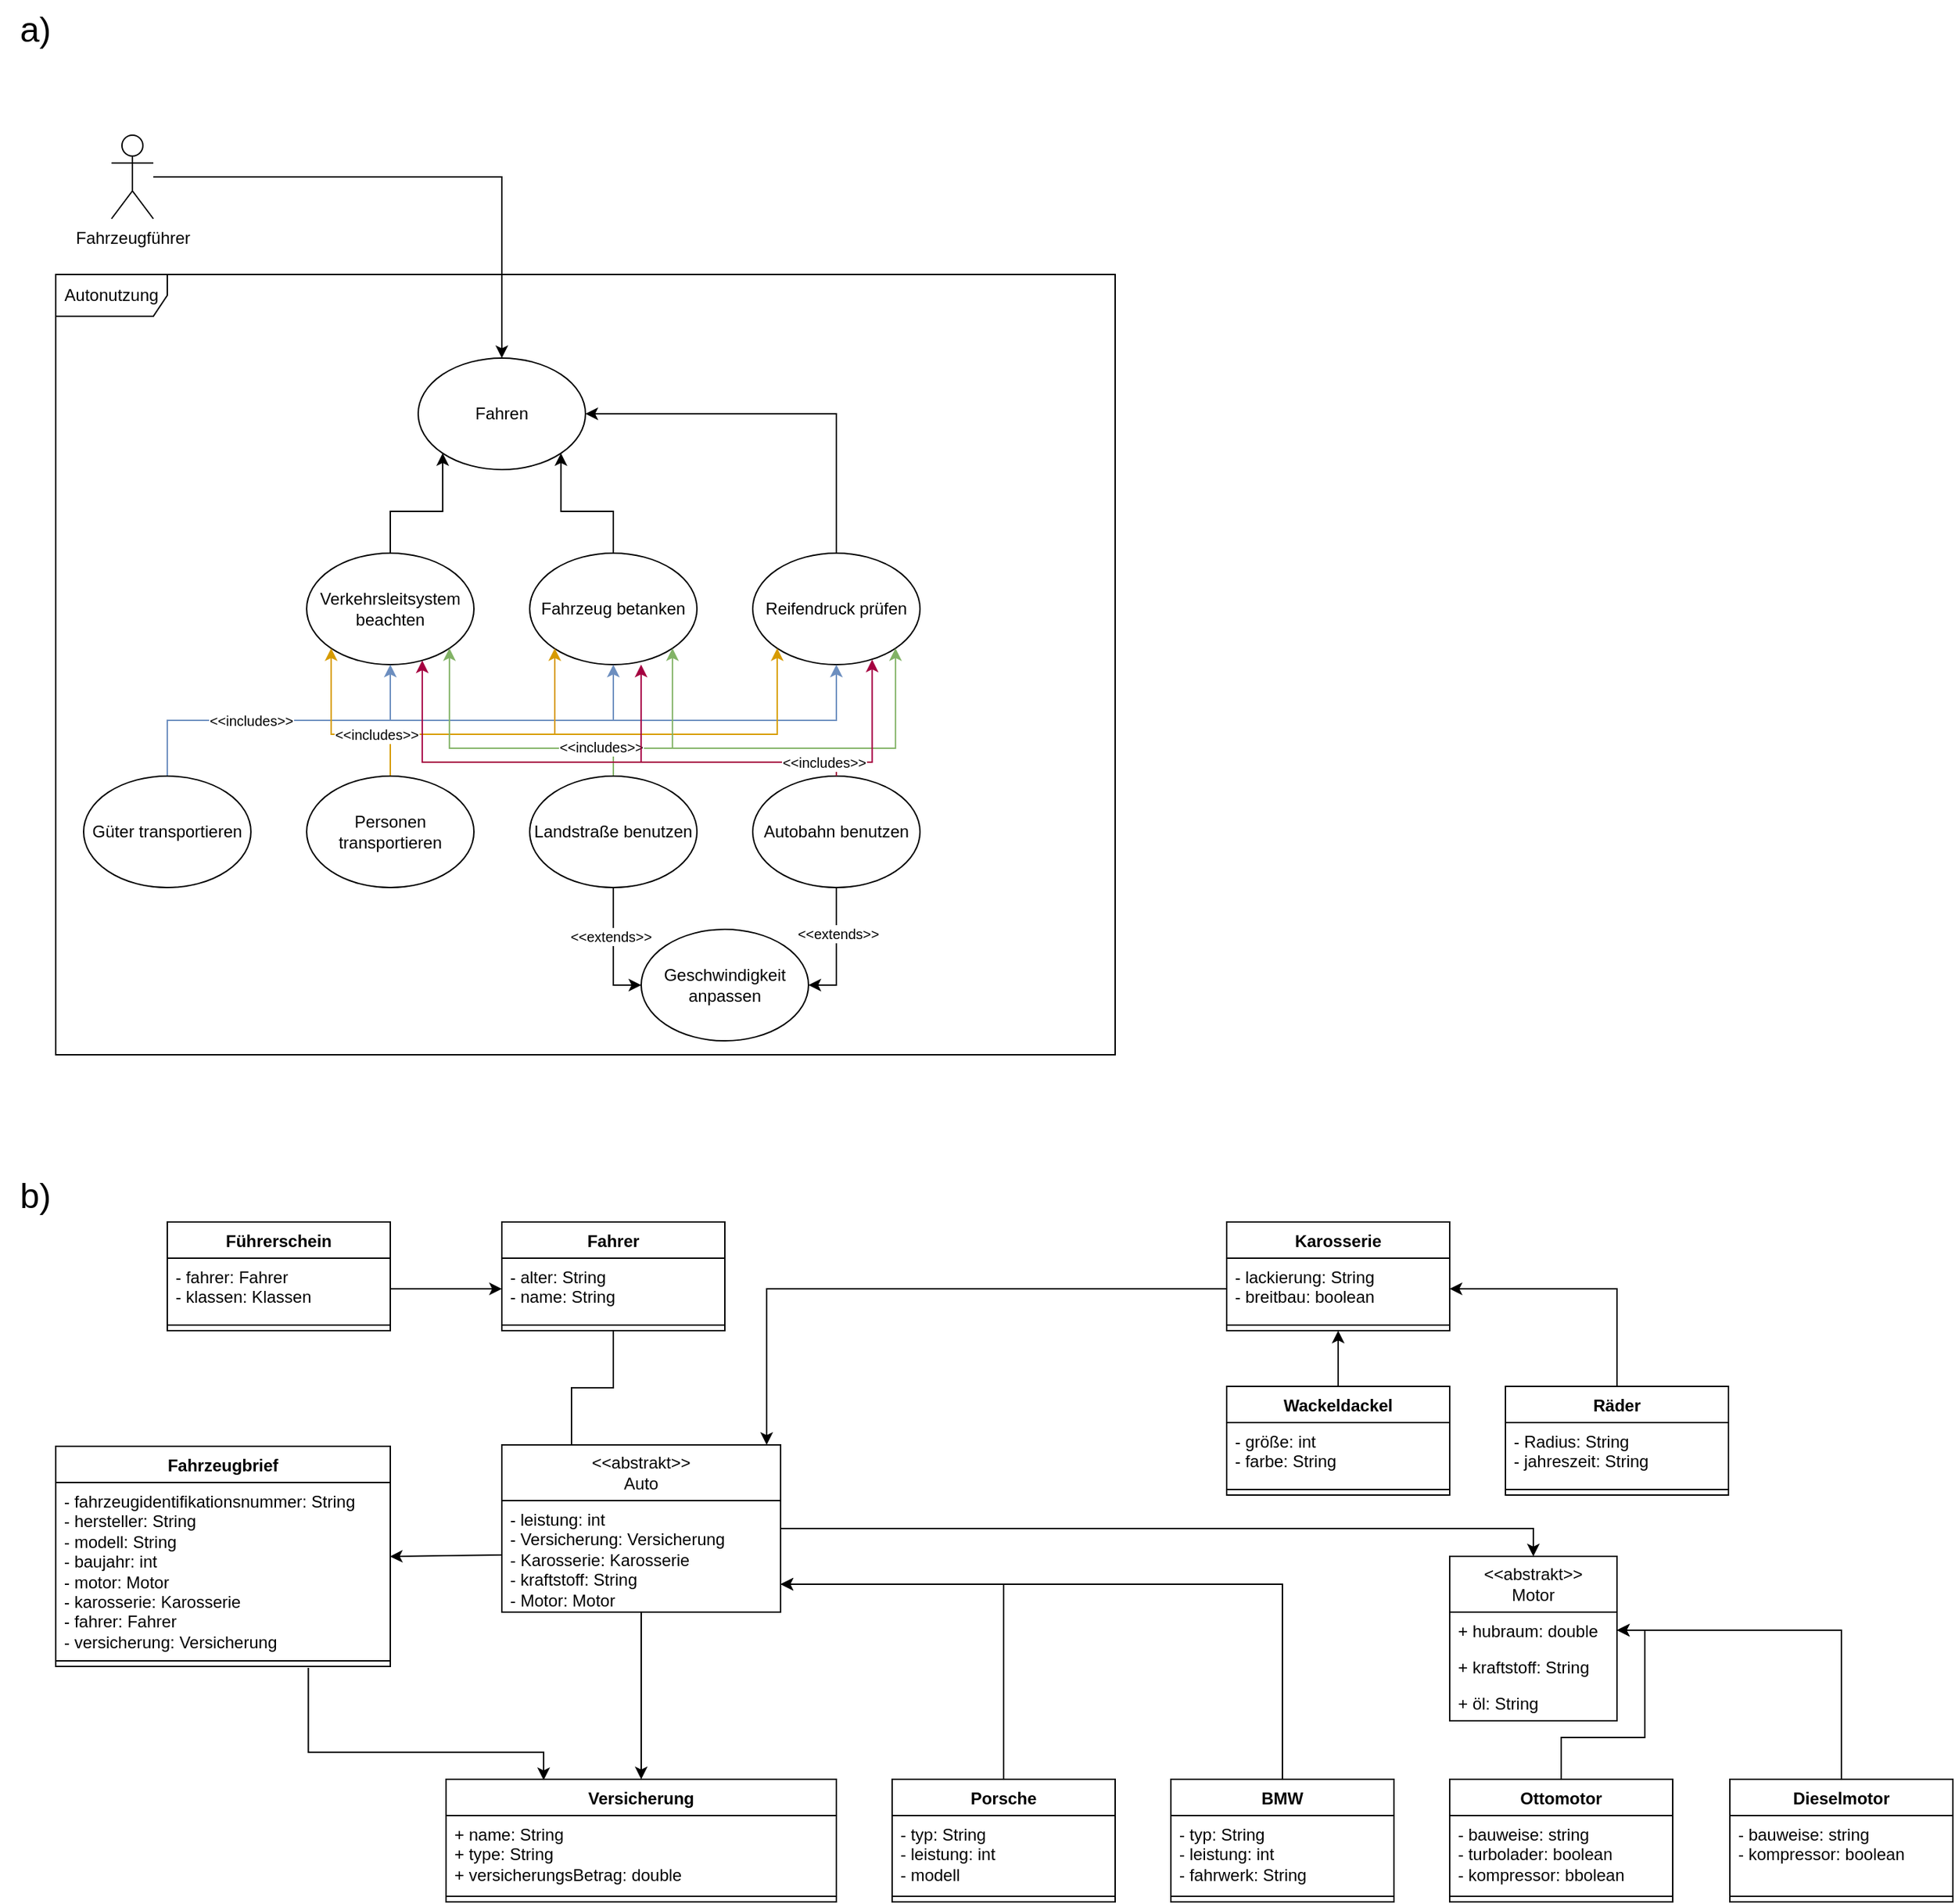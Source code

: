 <mxfile version="23.1.5" type="github">
  <diagram name="Seite-1" id="Nl9usoqz95ofldMCD9oy">
    <mxGraphModel dx="3347" dy="1813" grid="1" gridSize="10" guides="1" tooltips="1" connect="1" arrows="1" fold="1" page="1" pageScale="1" pageWidth="827" pageHeight="1169" math="0" shadow="0">
      <root>
        <mxCell id="0" />
        <mxCell id="1" parent="0" />
        <mxCell id="C-fvTD6KyylK5w_YxrY3-1" value="Autonutzung" style="shape=umlFrame;whiteSpace=wrap;html=1;pointerEvents=0;width=80;height=30;" vertex="1" parent="1">
          <mxGeometry x="40" y="240" width="760" height="560" as="geometry" />
        </mxCell>
        <mxCell id="C-fvTD6KyylK5w_YxrY3-14" style="edgeStyle=orthogonalEdgeStyle;rounded=0;orthogonalLoop=1;jettySize=auto;html=1;entryX=0.5;entryY=0;entryDx=0;entryDy=0;" edge="1" parent="1" source="C-fvTD6KyylK5w_YxrY3-2" target="C-fvTD6KyylK5w_YxrY3-6">
          <mxGeometry relative="1" as="geometry" />
        </mxCell>
        <mxCell id="C-fvTD6KyylK5w_YxrY3-2" value="Fahrzeugführer" style="shape=umlActor;verticalLabelPosition=bottom;verticalAlign=top;html=1;outlineConnect=0;" vertex="1" parent="1">
          <mxGeometry x="80" y="140" width="30" height="60" as="geometry" />
        </mxCell>
        <mxCell id="C-fvTD6KyylK5w_YxrY3-18" style="edgeStyle=orthogonalEdgeStyle;rounded=0;orthogonalLoop=1;jettySize=auto;html=1;entryX=1;entryY=1;entryDx=0;entryDy=0;" edge="1" parent="1" source="C-fvTD6KyylK5w_YxrY3-5" target="C-fvTD6KyylK5w_YxrY3-6">
          <mxGeometry relative="1" as="geometry" />
        </mxCell>
        <mxCell id="C-fvTD6KyylK5w_YxrY3-5" value="Fahrzeug betanken" style="ellipse;whiteSpace=wrap;html=1;" vertex="1" parent="1">
          <mxGeometry x="380" y="440" width="120" height="80" as="geometry" />
        </mxCell>
        <mxCell id="C-fvTD6KyylK5w_YxrY3-6" value="Fahren" style="ellipse;whiteSpace=wrap;html=1;" vertex="1" parent="1">
          <mxGeometry x="300" y="300" width="120" height="80" as="geometry" />
        </mxCell>
        <mxCell id="C-fvTD6KyylK5w_YxrY3-17" style="edgeStyle=orthogonalEdgeStyle;rounded=0;orthogonalLoop=1;jettySize=auto;html=1;entryX=0;entryY=1;entryDx=0;entryDy=0;" edge="1" parent="1" source="C-fvTD6KyylK5w_YxrY3-7" target="C-fvTD6KyylK5w_YxrY3-6">
          <mxGeometry relative="1" as="geometry" />
        </mxCell>
        <mxCell id="C-fvTD6KyylK5w_YxrY3-7" value="Verkehrsleitsystem beachten" style="ellipse;whiteSpace=wrap;html=1;" vertex="1" parent="1">
          <mxGeometry x="220" y="440" width="120" height="80" as="geometry" />
        </mxCell>
        <mxCell id="C-fvTD6KyylK5w_YxrY3-19" style="edgeStyle=orthogonalEdgeStyle;rounded=0;orthogonalLoop=1;jettySize=auto;html=1;entryX=1;entryY=0.5;entryDx=0;entryDy=0;exitX=0.5;exitY=0;exitDx=0;exitDy=0;" edge="1" parent="1" source="C-fvTD6KyylK5w_YxrY3-8" target="C-fvTD6KyylK5w_YxrY3-6">
          <mxGeometry relative="1" as="geometry" />
        </mxCell>
        <mxCell id="C-fvTD6KyylK5w_YxrY3-8" value="Reifendruck prüfen" style="ellipse;whiteSpace=wrap;html=1;" vertex="1" parent="1">
          <mxGeometry x="540" y="440" width="120" height="80" as="geometry" />
        </mxCell>
        <mxCell id="C-fvTD6KyylK5w_YxrY3-21" style="edgeStyle=orthogonalEdgeStyle;rounded=0;orthogonalLoop=1;jettySize=auto;html=1;entryX=0.5;entryY=1;entryDx=0;entryDy=0;exitX=0.5;exitY=0;exitDx=0;exitDy=0;fillColor=#dae8fc;strokeColor=#6c8ebf;" edge="1" parent="1" source="C-fvTD6KyylK5w_YxrY3-9" target="C-fvTD6KyylK5w_YxrY3-7">
          <mxGeometry relative="1" as="geometry" />
        </mxCell>
        <mxCell id="C-fvTD6KyylK5w_YxrY3-22" style="edgeStyle=orthogonalEdgeStyle;rounded=0;orthogonalLoop=1;jettySize=auto;html=1;entryX=0.5;entryY=1;entryDx=0;entryDy=0;exitX=0.5;exitY=0;exitDx=0;exitDy=0;fillColor=#dae8fc;strokeColor=#6c8ebf;" edge="1" parent="1" source="C-fvTD6KyylK5w_YxrY3-9" target="C-fvTD6KyylK5w_YxrY3-5">
          <mxGeometry relative="1" as="geometry" />
        </mxCell>
        <mxCell id="C-fvTD6KyylK5w_YxrY3-23" style="edgeStyle=orthogonalEdgeStyle;rounded=0;orthogonalLoop=1;jettySize=auto;html=1;entryX=0.5;entryY=1;entryDx=0;entryDy=0;exitX=0.5;exitY=0;exitDx=0;exitDy=0;fillColor=#dae8fc;strokeColor=#6c8ebf;" edge="1" parent="1" source="C-fvTD6KyylK5w_YxrY3-9" target="C-fvTD6KyylK5w_YxrY3-8">
          <mxGeometry relative="1" as="geometry" />
        </mxCell>
        <mxCell id="C-fvTD6KyylK5w_YxrY3-24" value="&lt;font style=&quot;font-size: 10px;&quot;&gt;&amp;lt;&amp;lt;includes&amp;gt;&amp;gt;&lt;/font&gt;" style="edgeLabel;html=1;align=center;verticalAlign=middle;resizable=0;points=[];" vertex="1" connectable="0" parent="C-fvTD6KyylK5w_YxrY3-23">
          <mxGeometry x="-0.857" y="1" relative="1" as="geometry">
            <mxPoint x="60" y="1" as="offset" />
          </mxGeometry>
        </mxCell>
        <mxCell id="C-fvTD6KyylK5w_YxrY3-9" value="Güter transportieren" style="ellipse;whiteSpace=wrap;html=1;" vertex="1" parent="1">
          <mxGeometry x="60" y="600" width="120" height="80" as="geometry" />
        </mxCell>
        <mxCell id="C-fvTD6KyylK5w_YxrY3-26" style="edgeStyle=orthogonalEdgeStyle;rounded=0;orthogonalLoop=1;jettySize=auto;html=1;entryX=0;entryY=1;entryDx=0;entryDy=0;fillColor=#ffe6cc;strokeColor=#d79b00;" edge="1" parent="1" source="C-fvTD6KyylK5w_YxrY3-10" target="C-fvTD6KyylK5w_YxrY3-7">
          <mxGeometry relative="1" as="geometry">
            <Array as="points">
              <mxPoint x="280" y="570" />
              <mxPoint x="238" y="570" />
            </Array>
          </mxGeometry>
        </mxCell>
        <mxCell id="C-fvTD6KyylK5w_YxrY3-28" style="edgeStyle=orthogonalEdgeStyle;rounded=0;orthogonalLoop=1;jettySize=auto;html=1;entryX=0;entryY=1;entryDx=0;entryDy=0;exitX=0.5;exitY=0;exitDx=0;exitDy=0;fillColor=#ffe6cc;strokeColor=#d79b00;" edge="1" parent="1" source="C-fvTD6KyylK5w_YxrY3-10" target="C-fvTD6KyylK5w_YxrY3-5">
          <mxGeometry relative="1" as="geometry">
            <Array as="points">
              <mxPoint x="280" y="570" />
              <mxPoint x="398" y="570" />
              <mxPoint x="398" y="508" />
            </Array>
          </mxGeometry>
        </mxCell>
        <mxCell id="C-fvTD6KyylK5w_YxrY3-29" style="edgeStyle=orthogonalEdgeStyle;rounded=0;orthogonalLoop=1;jettySize=auto;html=1;entryX=0;entryY=1;entryDx=0;entryDy=0;exitX=0.5;exitY=0;exitDx=0;exitDy=0;fillColor=#ffe6cc;strokeColor=#d79b00;" edge="1" parent="1" source="C-fvTD6KyylK5w_YxrY3-10" target="C-fvTD6KyylK5w_YxrY3-8">
          <mxGeometry relative="1" as="geometry">
            <Array as="points">
              <mxPoint x="280" y="570" />
              <mxPoint x="558" y="570" />
            </Array>
          </mxGeometry>
        </mxCell>
        <mxCell id="C-fvTD6KyylK5w_YxrY3-36" value="&lt;font style=&quot;font-size: 10px;&quot;&gt;&amp;lt;&amp;lt;includes&amp;gt;&amp;gt;&lt;/font&gt;" style="edgeLabel;html=1;align=center;verticalAlign=middle;resizable=0;points=[];" vertex="1" connectable="0" parent="C-fvTD6KyylK5w_YxrY3-29">
          <mxGeometry x="-0.917" relative="1" as="geometry">
            <mxPoint x="-10" y="-15" as="offset" />
          </mxGeometry>
        </mxCell>
        <mxCell id="C-fvTD6KyylK5w_YxrY3-10" value="Personen transportieren" style="ellipse;whiteSpace=wrap;html=1;" vertex="1" parent="1">
          <mxGeometry x="220" y="600" width="120" height="80" as="geometry" />
        </mxCell>
        <mxCell id="C-fvTD6KyylK5w_YxrY3-30" style="edgeStyle=orthogonalEdgeStyle;rounded=0;orthogonalLoop=1;jettySize=auto;html=1;entryX=1;entryY=1;entryDx=0;entryDy=0;fillColor=#d5e8d4;strokeColor=#82b366;" edge="1" parent="1" source="C-fvTD6KyylK5w_YxrY3-11" target="C-fvTD6KyylK5w_YxrY3-5">
          <mxGeometry relative="1" as="geometry">
            <Array as="points">
              <mxPoint x="440" y="580" />
              <mxPoint x="482" y="580" />
            </Array>
          </mxGeometry>
        </mxCell>
        <mxCell id="C-fvTD6KyylK5w_YxrY3-31" style="edgeStyle=orthogonalEdgeStyle;rounded=0;orthogonalLoop=1;jettySize=auto;html=1;entryX=1;entryY=1;entryDx=0;entryDy=0;exitX=0.5;exitY=0;exitDx=0;exitDy=0;fillColor=#d5e8d4;strokeColor=#82b366;" edge="1" parent="1" source="C-fvTD6KyylK5w_YxrY3-11" target="C-fvTD6KyylK5w_YxrY3-7">
          <mxGeometry relative="1" as="geometry">
            <Array as="points">
              <mxPoint x="440" y="580" />
              <mxPoint x="322" y="580" />
            </Array>
          </mxGeometry>
        </mxCell>
        <mxCell id="C-fvTD6KyylK5w_YxrY3-32" style="edgeStyle=orthogonalEdgeStyle;rounded=0;orthogonalLoop=1;jettySize=auto;html=1;entryX=1;entryY=1;entryDx=0;entryDy=0;exitX=0.5;exitY=0;exitDx=0;exitDy=0;fillColor=#d5e8d4;strokeColor=#82b366;" edge="1" parent="1" source="C-fvTD6KyylK5w_YxrY3-11" target="C-fvTD6KyylK5w_YxrY3-8">
          <mxGeometry relative="1" as="geometry">
            <Array as="points">
              <mxPoint x="440" y="580" />
              <mxPoint x="642" y="580" />
            </Array>
          </mxGeometry>
        </mxCell>
        <mxCell id="C-fvTD6KyylK5w_YxrY3-38" value="&lt;font style=&quot;font-size: 10px;&quot;&gt;&amp;lt;&amp;lt;includes&amp;gt;&amp;gt;&lt;/font&gt;" style="edgeLabel;html=1;align=center;verticalAlign=middle;resizable=0;points=[];" vertex="1" connectable="0" parent="C-fvTD6KyylK5w_YxrY3-32">
          <mxGeometry x="-0.209" y="1" relative="1" as="geometry">
            <mxPoint x="-106" as="offset" />
          </mxGeometry>
        </mxCell>
        <mxCell id="C-fvTD6KyylK5w_YxrY3-41" style="edgeStyle=orthogonalEdgeStyle;rounded=0;orthogonalLoop=1;jettySize=auto;html=1;entryX=0;entryY=0.5;entryDx=0;entryDy=0;" edge="1" parent="1" source="C-fvTD6KyylK5w_YxrY3-11" target="C-fvTD6KyylK5w_YxrY3-13">
          <mxGeometry relative="1" as="geometry" />
        </mxCell>
        <mxCell id="C-fvTD6KyylK5w_YxrY3-43" value="&lt;font style=&quot;font-size: 10px;&quot;&gt;&amp;lt;&amp;lt;extends&amp;gt;&amp;gt;&lt;/font&gt;" style="edgeLabel;html=1;align=center;verticalAlign=middle;resizable=0;points=[];" vertex="1" connectable="0" parent="C-fvTD6KyylK5w_YxrY3-41">
          <mxGeometry x="-0.232" y="-2" relative="1" as="geometry">
            <mxPoint as="offset" />
          </mxGeometry>
        </mxCell>
        <mxCell id="C-fvTD6KyylK5w_YxrY3-11" value="Landstraße benutzen" style="ellipse;whiteSpace=wrap;html=1;" vertex="1" parent="1">
          <mxGeometry x="380" y="600" width="120" height="80" as="geometry" />
        </mxCell>
        <mxCell id="C-fvTD6KyylK5w_YxrY3-42" style="edgeStyle=orthogonalEdgeStyle;rounded=0;orthogonalLoop=1;jettySize=auto;html=1;entryX=1;entryY=0.5;entryDx=0;entryDy=0;" edge="1" parent="1" source="C-fvTD6KyylK5w_YxrY3-12" target="C-fvTD6KyylK5w_YxrY3-13">
          <mxGeometry relative="1" as="geometry" />
        </mxCell>
        <mxCell id="C-fvTD6KyylK5w_YxrY3-44" value="&lt;font style=&quot;font-size: 10px;&quot;&gt;&amp;lt;&amp;lt;extends&amp;gt;&amp;gt;&lt;/font&gt;" style="edgeLabel;html=1;align=center;verticalAlign=middle;resizable=0;points=[];" vertex="1" connectable="0" parent="C-fvTD6KyylK5w_YxrY3-42">
          <mxGeometry x="-0.264" y="1" relative="1" as="geometry">
            <mxPoint as="offset" />
          </mxGeometry>
        </mxCell>
        <mxCell id="C-fvTD6KyylK5w_YxrY3-12" value="Autobahn benutzen" style="ellipse;whiteSpace=wrap;html=1;" vertex="1" parent="1">
          <mxGeometry x="540" y="600" width="120" height="80" as="geometry" />
        </mxCell>
        <mxCell id="C-fvTD6KyylK5w_YxrY3-13" value="Geschwindigkeit anpassen" style="ellipse;whiteSpace=wrap;html=1;" vertex="1" parent="1">
          <mxGeometry x="460" y="710" width="120" height="80" as="geometry" />
        </mxCell>
        <mxCell id="C-fvTD6KyylK5w_YxrY3-33" style="edgeStyle=orthogonalEdgeStyle;rounded=0;orthogonalLoop=1;jettySize=auto;html=1;entryX=0.714;entryY=0.955;entryDx=0;entryDy=0;entryPerimeter=0;fillColor=#d80073;strokeColor=#A50040;" edge="1" parent="1" source="C-fvTD6KyylK5w_YxrY3-12" target="C-fvTD6KyylK5w_YxrY3-8">
          <mxGeometry relative="1" as="geometry">
            <Array as="points">
              <mxPoint x="600" y="590" />
              <mxPoint x="626" y="590" />
            </Array>
          </mxGeometry>
        </mxCell>
        <mxCell id="C-fvTD6KyylK5w_YxrY3-34" style="edgeStyle=orthogonalEdgeStyle;rounded=0;orthogonalLoop=1;jettySize=auto;html=1;entryX=0.666;entryY=1;entryDx=0;entryDy=0;entryPerimeter=0;exitX=0.5;exitY=0;exitDx=0;exitDy=0;fillColor=#d80073;strokeColor=#A50040;" edge="1" parent="1" source="C-fvTD6KyylK5w_YxrY3-12" target="C-fvTD6KyylK5w_YxrY3-5">
          <mxGeometry relative="1" as="geometry">
            <Array as="points">
              <mxPoint x="600" y="590" />
              <mxPoint x="460" y="590" />
            </Array>
          </mxGeometry>
        </mxCell>
        <mxCell id="C-fvTD6KyylK5w_YxrY3-35" style="edgeStyle=orthogonalEdgeStyle;rounded=0;orthogonalLoop=1;jettySize=auto;html=1;entryX=0.691;entryY=0.963;entryDx=0;entryDy=0;entryPerimeter=0;fillColor=#d80073;strokeColor=#A50040;" edge="1" parent="1" target="C-fvTD6KyylK5w_YxrY3-7">
          <mxGeometry relative="1" as="geometry">
            <mxPoint x="600" y="600" as="sourcePoint" />
            <Array as="points">
              <mxPoint x="600" y="590" />
              <mxPoint x="303" y="590" />
            </Array>
          </mxGeometry>
        </mxCell>
        <mxCell id="C-fvTD6KyylK5w_YxrY3-37" value="&lt;font style=&quot;font-size: 10px;&quot;&gt;&amp;lt;&amp;lt;includes&amp;gt;&amp;gt;&lt;/font&gt;" style="edgeLabel;html=1;align=center;verticalAlign=middle;resizable=0;points=[];" vertex="1" connectable="0" parent="C-fvTD6KyylK5w_YxrY3-35">
          <mxGeometry x="0.193" relative="1" as="geometry">
            <mxPoint x="207" as="offset" />
          </mxGeometry>
        </mxCell>
        <mxCell id="C-fvTD6KyylK5w_YxrY3-45" value="&lt;font style=&quot;font-size: 25px;&quot;&gt;a)&lt;/font&gt;" style="text;html=1;align=center;verticalAlign=middle;resizable=0;points=[];autosize=1;strokeColor=none;fillColor=none;" vertex="1" parent="1">
          <mxGeometry y="43" width="50" height="40" as="geometry" />
        </mxCell>
        <mxCell id="C-fvTD6KyylK5w_YxrY3-46" value="&lt;font style=&quot;font-size: 25px;&quot;&gt;b)&lt;/font&gt;" style="text;html=1;align=center;verticalAlign=middle;resizable=0;points=[];autosize=1;strokeColor=none;fillColor=none;" vertex="1" parent="1">
          <mxGeometry y="880" width="50" height="40" as="geometry" />
        </mxCell>
        <mxCell id="C-fvTD6KyylK5w_YxrY3-51" value="Versicherung" style="swimlane;fontStyle=1;align=center;verticalAlign=top;childLayout=stackLayout;horizontal=1;startSize=26;horizontalStack=0;resizeParent=1;resizeParentMax=0;resizeLast=0;collapsible=1;marginBottom=0;whiteSpace=wrap;html=1;" vertex="1" parent="1">
          <mxGeometry x="320" y="1320" width="280" height="88" as="geometry" />
        </mxCell>
        <mxCell id="C-fvTD6KyylK5w_YxrY3-52" value="+ name: String&lt;br&gt;+ type: String&lt;br&gt;+ versicherungsBetrag: double" style="text;strokeColor=none;fillColor=none;align=left;verticalAlign=top;spacingLeft=4;spacingRight=4;overflow=hidden;rotatable=0;points=[[0,0.5],[1,0.5]];portConstraint=eastwest;whiteSpace=wrap;html=1;" vertex="1" parent="C-fvTD6KyylK5w_YxrY3-51">
          <mxGeometry y="26" width="280" height="54" as="geometry" />
        </mxCell>
        <mxCell id="C-fvTD6KyylK5w_YxrY3-53" value="" style="line;strokeWidth=1;fillColor=none;align=left;verticalAlign=middle;spacingTop=-1;spacingLeft=3;spacingRight=3;rotatable=0;labelPosition=right;points=[];portConstraint=eastwest;strokeColor=inherit;" vertex="1" parent="C-fvTD6KyylK5w_YxrY3-51">
          <mxGeometry y="80" width="280" height="8" as="geometry" />
        </mxCell>
        <mxCell id="C-fvTD6KyylK5w_YxrY3-55" value="Fahrzeugbrief" style="swimlane;fontStyle=1;align=center;verticalAlign=top;childLayout=stackLayout;horizontal=1;startSize=26;horizontalStack=0;resizeParent=1;resizeParentMax=0;resizeLast=0;collapsible=1;marginBottom=0;whiteSpace=wrap;html=1;" vertex="1" parent="1">
          <mxGeometry x="40" y="1081" width="240" height="158" as="geometry" />
        </mxCell>
        <mxCell id="C-fvTD6KyylK5w_YxrY3-56" value="- fahrzeugidentifikationsnummer: String&lt;br&gt;- hersteller: String&lt;br&gt;- modell: String&lt;br&gt;- baujahr: int&lt;br&gt;- motor: Motor&lt;br&gt;- karosserie: Karosserie&lt;br&gt;- fahrer: Fahrer&lt;br&gt;- versicherung: Versicherung   " style="text;strokeColor=none;fillColor=none;align=left;verticalAlign=top;spacingLeft=4;spacingRight=4;overflow=hidden;rotatable=0;points=[[0,0.5],[1,0.5]];portConstraint=eastwest;whiteSpace=wrap;html=1;" vertex="1" parent="C-fvTD6KyylK5w_YxrY3-55">
          <mxGeometry y="26" width="240" height="124" as="geometry" />
        </mxCell>
        <mxCell id="C-fvTD6KyylK5w_YxrY3-57" value="" style="line;strokeWidth=1;fillColor=none;align=left;verticalAlign=middle;spacingTop=-1;spacingLeft=3;spacingRight=3;rotatable=0;labelPosition=right;points=[];portConstraint=eastwest;strokeColor=inherit;" vertex="1" parent="C-fvTD6KyylK5w_YxrY3-55">
          <mxGeometry y="150" width="240" height="8" as="geometry" />
        </mxCell>
        <mxCell id="C-fvTD6KyylK5w_YxrY3-59" value="Porsche" style="swimlane;fontStyle=1;align=center;verticalAlign=top;childLayout=stackLayout;horizontal=1;startSize=26;horizontalStack=0;resizeParent=1;resizeParentMax=0;resizeLast=0;collapsible=1;marginBottom=0;whiteSpace=wrap;html=1;" vertex="1" parent="1">
          <mxGeometry x="640" y="1320" width="160" height="88" as="geometry" />
        </mxCell>
        <mxCell id="C-fvTD6KyylK5w_YxrY3-60" value="- typ: String&lt;br&gt;- leistung: int&lt;br&gt;- modell" style="text;strokeColor=none;fillColor=none;align=left;verticalAlign=top;spacingLeft=4;spacingRight=4;overflow=hidden;rotatable=0;points=[[0,0.5],[1,0.5]];portConstraint=eastwest;whiteSpace=wrap;html=1;" vertex="1" parent="C-fvTD6KyylK5w_YxrY3-59">
          <mxGeometry y="26" width="160" height="54" as="geometry" />
        </mxCell>
        <mxCell id="C-fvTD6KyylK5w_YxrY3-61" value="" style="line;strokeWidth=1;fillColor=none;align=left;verticalAlign=middle;spacingTop=-1;spacingLeft=3;spacingRight=3;rotatable=0;labelPosition=right;points=[];portConstraint=eastwest;strokeColor=inherit;" vertex="1" parent="C-fvTD6KyylK5w_YxrY3-59">
          <mxGeometry y="80" width="160" height="8" as="geometry" />
        </mxCell>
        <mxCell id="C-fvTD6KyylK5w_YxrY3-63" value="Führerschein" style="swimlane;fontStyle=1;align=center;verticalAlign=top;childLayout=stackLayout;horizontal=1;startSize=26;horizontalStack=0;resizeParent=1;resizeParentMax=0;resizeLast=0;collapsible=1;marginBottom=0;whiteSpace=wrap;html=1;" vertex="1" parent="1">
          <mxGeometry x="120" y="920" width="160" height="78" as="geometry" />
        </mxCell>
        <mxCell id="C-fvTD6KyylK5w_YxrY3-64" value="- fahrer: Fahrer&lt;br&gt;- klassen: Klassen" style="text;strokeColor=none;fillColor=none;align=left;verticalAlign=top;spacingLeft=4;spacingRight=4;overflow=hidden;rotatable=0;points=[[0,0.5],[1,0.5]];portConstraint=eastwest;whiteSpace=wrap;html=1;" vertex="1" parent="C-fvTD6KyylK5w_YxrY3-63">
          <mxGeometry y="26" width="160" height="44" as="geometry" />
        </mxCell>
        <mxCell id="C-fvTD6KyylK5w_YxrY3-65" value="" style="line;strokeWidth=1;fillColor=none;align=left;verticalAlign=middle;spacingTop=-1;spacingLeft=3;spacingRight=3;rotatable=0;labelPosition=right;points=[];portConstraint=eastwest;strokeColor=inherit;" vertex="1" parent="C-fvTD6KyylK5w_YxrY3-63">
          <mxGeometry y="70" width="160" height="8" as="geometry" />
        </mxCell>
        <mxCell id="C-fvTD6KyylK5w_YxrY3-67" value="BMW" style="swimlane;fontStyle=1;align=center;verticalAlign=top;childLayout=stackLayout;horizontal=1;startSize=26;horizontalStack=0;resizeParent=1;resizeParentMax=0;resizeLast=0;collapsible=1;marginBottom=0;whiteSpace=wrap;html=1;" vertex="1" parent="1">
          <mxGeometry x="840" y="1320" width="160" height="88" as="geometry" />
        </mxCell>
        <mxCell id="C-fvTD6KyylK5w_YxrY3-68" value="- typ: String&lt;br&gt;- leistung: int&lt;br&gt;- fahrwerk: String" style="text;strokeColor=none;fillColor=none;align=left;verticalAlign=top;spacingLeft=4;spacingRight=4;overflow=hidden;rotatable=0;points=[[0,0.5],[1,0.5]];portConstraint=eastwest;whiteSpace=wrap;html=1;" vertex="1" parent="C-fvTD6KyylK5w_YxrY3-67">
          <mxGeometry y="26" width="160" height="54" as="geometry" />
        </mxCell>
        <mxCell id="C-fvTD6KyylK5w_YxrY3-69" value="" style="line;strokeWidth=1;fillColor=none;align=left;verticalAlign=middle;spacingTop=-1;spacingLeft=3;spacingRight=3;rotatable=0;labelPosition=right;points=[];portConstraint=eastwest;strokeColor=inherit;" vertex="1" parent="C-fvTD6KyylK5w_YxrY3-67">
          <mxGeometry y="80" width="160" height="8" as="geometry" />
        </mxCell>
        <mxCell id="C-fvTD6KyylK5w_YxrY3-103" style="edgeStyle=orthogonalEdgeStyle;rounded=0;orthogonalLoop=1;jettySize=auto;html=1;entryX=0.5;entryY=0;entryDx=0;entryDy=0;" edge="1" parent="1" source="C-fvTD6KyylK5w_YxrY3-71" target="C-fvTD6KyylK5w_YxrY3-51">
          <mxGeometry relative="1" as="geometry" />
        </mxCell>
        <mxCell id="C-fvTD6KyylK5w_YxrY3-109" style="edgeStyle=orthogonalEdgeStyle;rounded=0;orthogonalLoop=1;jettySize=auto;html=1;entryX=0;entryY=0.5;entryDx=0;entryDy=0;startArrow=classic;startFill=1;endArrow=none;endFill=0;" edge="1" parent="1" source="C-fvTD6KyylK5w_YxrY3-71" target="C-fvTD6KyylK5w_YxrY3-86">
          <mxGeometry relative="1" as="geometry">
            <Array as="points">
              <mxPoint x="550" y="968" />
            </Array>
          </mxGeometry>
        </mxCell>
        <mxCell id="C-fvTD6KyylK5w_YxrY3-112" style="edgeStyle=orthogonalEdgeStyle;rounded=0;orthogonalLoop=1;jettySize=auto;html=1;entryX=0.5;entryY=0;entryDx=0;entryDy=0;startArrow=classic;startFill=1;endArrow=none;endFill=0;" edge="1" parent="1" source="C-fvTD6KyylK5w_YxrY3-71" target="C-fvTD6KyylK5w_YxrY3-59">
          <mxGeometry relative="1" as="geometry">
            <Array as="points">
              <mxPoint x="720" y="1180" />
            </Array>
          </mxGeometry>
        </mxCell>
        <mxCell id="C-fvTD6KyylK5w_YxrY3-113" style="edgeStyle=orthogonalEdgeStyle;rounded=0;orthogonalLoop=1;jettySize=auto;html=1;entryX=0.5;entryY=0;entryDx=0;entryDy=0;endArrow=none;endFill=0;startArrow=classic;startFill=1;" edge="1" parent="1" source="C-fvTD6KyylK5w_YxrY3-71" target="C-fvTD6KyylK5w_YxrY3-67">
          <mxGeometry relative="1" as="geometry">
            <Array as="points">
              <mxPoint x="920" y="1180" />
            </Array>
          </mxGeometry>
        </mxCell>
        <mxCell id="C-fvTD6KyylK5w_YxrY3-114" style="edgeStyle=orthogonalEdgeStyle;rounded=0;orthogonalLoop=1;jettySize=auto;html=1;entryX=0.5;entryY=0;entryDx=0;entryDy=0;" edge="1" parent="1" source="C-fvTD6KyylK5w_YxrY3-71" target="C-fvTD6KyylK5w_YxrY3-75">
          <mxGeometry relative="1" as="geometry" />
        </mxCell>
        <mxCell id="C-fvTD6KyylK5w_YxrY3-71" value="&amp;lt;&amp;lt;abstrakt&amp;gt;&amp;gt;&lt;br&gt;Auto" style="swimlane;fontStyle=0;childLayout=stackLayout;horizontal=1;startSize=40;fillColor=none;horizontalStack=0;resizeParent=1;resizeParentMax=0;resizeLast=0;collapsible=1;marginBottom=0;whiteSpace=wrap;html=1;" vertex="1" parent="1">
          <mxGeometry x="360" y="1080" width="200" height="120" as="geometry" />
        </mxCell>
        <mxCell id="C-fvTD6KyylK5w_YxrY3-72" value="- leistung: int&lt;br&gt;- Versicherung: Versicherung&lt;br&gt;- Karosserie: Karosserie&lt;br&gt;- kraftstoff: String&lt;br&gt;- Motor: Motor" style="text;strokeColor=none;fillColor=none;align=left;verticalAlign=top;spacingLeft=4;spacingRight=4;overflow=hidden;rotatable=0;points=[[0,0.5],[1,0.5]];portConstraint=eastwest;whiteSpace=wrap;html=1;" vertex="1" parent="C-fvTD6KyylK5w_YxrY3-71">
          <mxGeometry y="40" width="200" height="80" as="geometry" />
        </mxCell>
        <mxCell id="C-fvTD6KyylK5w_YxrY3-75" value="&amp;lt;&amp;lt;abstrakt&amp;gt;&amp;gt;&lt;br&gt;Motor" style="swimlane;fontStyle=0;childLayout=stackLayout;horizontal=1;startSize=40;fillColor=none;horizontalStack=0;resizeParent=1;resizeParentMax=0;resizeLast=0;collapsible=1;marginBottom=0;whiteSpace=wrap;html=1;" vertex="1" parent="1">
          <mxGeometry x="1040" y="1160" width="120" height="118" as="geometry" />
        </mxCell>
        <mxCell id="C-fvTD6KyylK5w_YxrY3-76" value="+ hubraum: double" style="text;strokeColor=none;fillColor=none;align=left;verticalAlign=top;spacingLeft=4;spacingRight=4;overflow=hidden;rotatable=0;points=[[0,0.5],[1,0.5]];portConstraint=eastwest;whiteSpace=wrap;html=1;" vertex="1" parent="C-fvTD6KyylK5w_YxrY3-75">
          <mxGeometry y="40" width="120" height="26" as="geometry" />
        </mxCell>
        <mxCell id="C-fvTD6KyylK5w_YxrY3-77" value="+ kraftstoff: String" style="text;strokeColor=none;fillColor=none;align=left;verticalAlign=top;spacingLeft=4;spacingRight=4;overflow=hidden;rotatable=0;points=[[0,0.5],[1,0.5]];portConstraint=eastwest;whiteSpace=wrap;html=1;" vertex="1" parent="C-fvTD6KyylK5w_YxrY3-75">
          <mxGeometry y="66" width="120" height="26" as="geometry" />
        </mxCell>
        <mxCell id="C-fvTD6KyylK5w_YxrY3-78" value="+ öl: String" style="text;strokeColor=none;fillColor=none;align=left;verticalAlign=top;spacingLeft=4;spacingRight=4;overflow=hidden;rotatable=0;points=[[0,0.5],[1,0.5]];portConstraint=eastwest;whiteSpace=wrap;html=1;" vertex="1" parent="C-fvTD6KyylK5w_YxrY3-75">
          <mxGeometry y="92" width="120" height="26" as="geometry" />
        </mxCell>
        <mxCell id="C-fvTD6KyylK5w_YxrY3-79" value="Ottomotor" style="swimlane;fontStyle=1;align=center;verticalAlign=top;childLayout=stackLayout;horizontal=1;startSize=26;horizontalStack=0;resizeParent=1;resizeParentMax=0;resizeLast=0;collapsible=1;marginBottom=0;whiteSpace=wrap;html=1;" vertex="1" parent="1">
          <mxGeometry x="1040" y="1320" width="160" height="88" as="geometry" />
        </mxCell>
        <mxCell id="C-fvTD6KyylK5w_YxrY3-80" value="- bauweise: string&lt;br&gt;- turbolader: boolean&lt;br&gt;- kompressor: bbolean" style="text;strokeColor=none;fillColor=none;align=left;verticalAlign=top;spacingLeft=4;spacingRight=4;overflow=hidden;rotatable=0;points=[[0,0.5],[1,0.5]];portConstraint=eastwest;whiteSpace=wrap;html=1;" vertex="1" parent="C-fvTD6KyylK5w_YxrY3-79">
          <mxGeometry y="26" width="160" height="54" as="geometry" />
        </mxCell>
        <mxCell id="C-fvTD6KyylK5w_YxrY3-81" value="" style="line;strokeWidth=1;fillColor=none;align=left;verticalAlign=middle;spacingTop=-1;spacingLeft=3;spacingRight=3;rotatable=0;labelPosition=right;points=[];portConstraint=eastwest;strokeColor=inherit;" vertex="1" parent="C-fvTD6KyylK5w_YxrY3-79">
          <mxGeometry y="80" width="160" height="8" as="geometry" />
        </mxCell>
        <mxCell id="C-fvTD6KyylK5w_YxrY3-82" value="Dieselmotor" style="swimlane;fontStyle=1;align=center;verticalAlign=top;childLayout=stackLayout;horizontal=1;startSize=26;horizontalStack=0;resizeParent=1;resizeParentMax=0;resizeLast=0;collapsible=1;marginBottom=0;whiteSpace=wrap;html=1;" vertex="1" parent="1">
          <mxGeometry x="1241" y="1320" width="160" height="88" as="geometry" />
        </mxCell>
        <mxCell id="C-fvTD6KyylK5w_YxrY3-83" value="- bauweise: string&lt;br&gt;- kompressor: boolean" style="text;strokeColor=none;fillColor=none;align=left;verticalAlign=top;spacingLeft=4;spacingRight=4;overflow=hidden;rotatable=0;points=[[0,0.5],[1,0.5]];portConstraint=eastwest;whiteSpace=wrap;html=1;" vertex="1" parent="C-fvTD6KyylK5w_YxrY3-82">
          <mxGeometry y="26" width="160" height="54" as="geometry" />
        </mxCell>
        <mxCell id="C-fvTD6KyylK5w_YxrY3-84" value="" style="line;strokeWidth=1;fillColor=none;align=left;verticalAlign=middle;spacingTop=-1;spacingLeft=3;spacingRight=3;rotatable=0;labelPosition=right;points=[];portConstraint=eastwest;strokeColor=inherit;" vertex="1" parent="C-fvTD6KyylK5w_YxrY3-82">
          <mxGeometry y="80" width="160" height="8" as="geometry" />
        </mxCell>
        <mxCell id="C-fvTD6KyylK5w_YxrY3-111" style="edgeStyle=orthogonalEdgeStyle;rounded=0;orthogonalLoop=1;jettySize=auto;html=1;entryX=0.5;entryY=0;entryDx=0;entryDy=0;startArrow=classic;startFill=1;endArrow=none;endFill=0;" edge="1" parent="1" source="C-fvTD6KyylK5w_YxrY3-85" target="C-fvTD6KyylK5w_YxrY3-89">
          <mxGeometry relative="1" as="geometry" />
        </mxCell>
        <mxCell id="C-fvTD6KyylK5w_YxrY3-85" value="Karosserie" style="swimlane;fontStyle=1;align=center;verticalAlign=top;childLayout=stackLayout;horizontal=1;startSize=26;horizontalStack=0;resizeParent=1;resizeParentMax=0;resizeLast=0;collapsible=1;marginBottom=0;whiteSpace=wrap;html=1;" vertex="1" parent="1">
          <mxGeometry x="880" y="920" width="160" height="78" as="geometry" />
        </mxCell>
        <mxCell id="C-fvTD6KyylK5w_YxrY3-86" value="- lackierung: String&lt;br&gt;- breitbau: boolean" style="text;strokeColor=none;fillColor=none;align=left;verticalAlign=top;spacingLeft=4;spacingRight=4;overflow=hidden;rotatable=0;points=[[0,0.5],[1,0.5]];portConstraint=eastwest;whiteSpace=wrap;html=1;" vertex="1" parent="C-fvTD6KyylK5w_YxrY3-85">
          <mxGeometry y="26" width="160" height="44" as="geometry" />
        </mxCell>
        <mxCell id="C-fvTD6KyylK5w_YxrY3-87" value="" style="line;strokeWidth=1;fillColor=none;align=left;verticalAlign=middle;spacingTop=-1;spacingLeft=3;spacingRight=3;rotatable=0;labelPosition=right;points=[];portConstraint=eastwest;strokeColor=inherit;" vertex="1" parent="C-fvTD6KyylK5w_YxrY3-85">
          <mxGeometry y="70" width="160" height="8" as="geometry" />
        </mxCell>
        <mxCell id="C-fvTD6KyylK5w_YxrY3-89" value="Wackeldackel" style="swimlane;fontStyle=1;align=center;verticalAlign=top;childLayout=stackLayout;horizontal=1;startSize=26;horizontalStack=0;resizeParent=1;resizeParentMax=0;resizeLast=0;collapsible=1;marginBottom=0;whiteSpace=wrap;html=1;" vertex="1" parent="1">
          <mxGeometry x="880" y="1038" width="160" height="78" as="geometry" />
        </mxCell>
        <mxCell id="C-fvTD6KyylK5w_YxrY3-90" value="- größe: int&lt;br&gt;- farbe: String" style="text;strokeColor=none;fillColor=none;align=left;verticalAlign=top;spacingLeft=4;spacingRight=4;overflow=hidden;rotatable=0;points=[[0,0.5],[1,0.5]];portConstraint=eastwest;whiteSpace=wrap;html=1;" vertex="1" parent="C-fvTD6KyylK5w_YxrY3-89">
          <mxGeometry y="26" width="160" height="44" as="geometry" />
        </mxCell>
        <mxCell id="C-fvTD6KyylK5w_YxrY3-91" value="" style="line;strokeWidth=1;fillColor=none;align=left;verticalAlign=middle;spacingTop=-1;spacingLeft=3;spacingRight=3;rotatable=0;labelPosition=right;points=[];portConstraint=eastwest;strokeColor=inherit;" vertex="1" parent="C-fvTD6KyylK5w_YxrY3-89">
          <mxGeometry y="70" width="160" height="8" as="geometry" />
        </mxCell>
        <mxCell id="C-fvTD6KyylK5w_YxrY3-92" value="Räder" style="swimlane;fontStyle=1;align=center;verticalAlign=top;childLayout=stackLayout;horizontal=1;startSize=26;horizontalStack=0;resizeParent=1;resizeParentMax=0;resizeLast=0;collapsible=1;marginBottom=0;whiteSpace=wrap;html=1;" vertex="1" parent="1">
          <mxGeometry x="1080" y="1038" width="160" height="78" as="geometry" />
        </mxCell>
        <mxCell id="C-fvTD6KyylK5w_YxrY3-93" value="- Radius: String&lt;br&gt;- jahreszeit: String" style="text;strokeColor=none;fillColor=none;align=left;verticalAlign=top;spacingLeft=4;spacingRight=4;overflow=hidden;rotatable=0;points=[[0,0.5],[1,0.5]];portConstraint=eastwest;whiteSpace=wrap;html=1;" vertex="1" parent="C-fvTD6KyylK5w_YxrY3-92">
          <mxGeometry y="26" width="160" height="44" as="geometry" />
        </mxCell>
        <mxCell id="C-fvTD6KyylK5w_YxrY3-94" value="" style="line;strokeWidth=1;fillColor=none;align=left;verticalAlign=middle;spacingTop=-1;spacingLeft=3;spacingRight=3;rotatable=0;labelPosition=right;points=[];portConstraint=eastwest;strokeColor=inherit;" vertex="1" parent="C-fvTD6KyylK5w_YxrY3-92">
          <mxGeometry y="70" width="160" height="8" as="geometry" />
        </mxCell>
        <mxCell id="C-fvTD6KyylK5w_YxrY3-101" style="edgeStyle=orthogonalEdgeStyle;rounded=0;orthogonalLoop=1;jettySize=auto;html=1;entryX=0.25;entryY=0;entryDx=0;entryDy=0;endArrow=none;endFill=0;" edge="1" parent="1" source="C-fvTD6KyylK5w_YxrY3-96" target="C-fvTD6KyylK5w_YxrY3-71">
          <mxGeometry relative="1" as="geometry" />
        </mxCell>
        <mxCell id="C-fvTD6KyylK5w_YxrY3-96" value="Fahrer" style="swimlane;fontStyle=1;align=center;verticalAlign=top;childLayout=stackLayout;horizontal=1;startSize=26;horizontalStack=0;resizeParent=1;resizeParentMax=0;resizeLast=0;collapsible=1;marginBottom=0;whiteSpace=wrap;html=1;" vertex="1" parent="1">
          <mxGeometry x="360" y="920" width="160" height="78" as="geometry" />
        </mxCell>
        <mxCell id="C-fvTD6KyylK5w_YxrY3-97" value="- alter: String&lt;br&gt;- name: String" style="text;strokeColor=none;fillColor=none;align=left;verticalAlign=top;spacingLeft=4;spacingRight=4;overflow=hidden;rotatable=0;points=[[0,0.5],[1,0.5]];portConstraint=eastwest;whiteSpace=wrap;html=1;" vertex="1" parent="C-fvTD6KyylK5w_YxrY3-96">
          <mxGeometry y="26" width="160" height="44" as="geometry" />
        </mxCell>
        <mxCell id="C-fvTD6KyylK5w_YxrY3-98" value="" style="line;strokeWidth=1;fillColor=none;align=left;verticalAlign=middle;spacingTop=-1;spacingLeft=3;spacingRight=3;rotatable=0;labelPosition=right;points=[];portConstraint=eastwest;strokeColor=inherit;" vertex="1" parent="C-fvTD6KyylK5w_YxrY3-96">
          <mxGeometry y="70" width="160" height="8" as="geometry" />
        </mxCell>
        <mxCell id="C-fvTD6KyylK5w_YxrY3-100" value="" style="edgeStyle=orthogonalEdgeStyle;rounded=0;orthogonalLoop=1;jettySize=auto;html=1;entryX=1;entryY=0.5;entryDx=0;entryDy=0;startArrow=classic;startFill=1;endArrow=none;endFill=0;" edge="1" parent="1" source="C-fvTD6KyylK5w_YxrY3-97" target="C-fvTD6KyylK5w_YxrY3-64">
          <mxGeometry relative="1" as="geometry" />
        </mxCell>
        <mxCell id="C-fvTD6KyylK5w_YxrY3-102" style="edgeStyle=orthogonalEdgeStyle;rounded=0;orthogonalLoop=1;jettySize=auto;html=1;entryX=0.999;entryY=0.428;entryDx=0;entryDy=0;exitX=0;exitY=0.5;exitDx=0;exitDy=0;entryPerimeter=0;" edge="1" parent="1" target="C-fvTD6KyylK5w_YxrY3-56">
          <mxGeometry relative="1" as="geometry">
            <mxPoint x="360.0" y="1159.0" as="sourcePoint" />
          </mxGeometry>
        </mxCell>
        <mxCell id="C-fvTD6KyylK5w_YxrY3-104" style="edgeStyle=orthogonalEdgeStyle;rounded=0;orthogonalLoop=1;jettySize=auto;html=1;entryX=0.25;entryY=0;entryDx=0;entryDy=0;exitX=0.755;exitY=1.047;exitDx=0;exitDy=0;exitPerimeter=0;" edge="1" parent="1">
          <mxGeometry relative="1" as="geometry">
            <mxPoint x="221.2" y="1239.996" as="sourcePoint" />
            <mxPoint x="390.0" y="1320.62" as="targetPoint" />
            <Array as="points">
              <mxPoint x="221" y="1300.62" />
              <mxPoint x="390" y="1300.62" />
            </Array>
          </mxGeometry>
        </mxCell>
        <mxCell id="C-fvTD6KyylK5w_YxrY3-110" style="edgeStyle=orthogonalEdgeStyle;rounded=0;orthogonalLoop=1;jettySize=auto;html=1;entryX=0.5;entryY=0;entryDx=0;entryDy=0;endArrow=none;endFill=0;startArrow=classic;startFill=1;" edge="1" parent="1" source="C-fvTD6KyylK5w_YxrY3-86" target="C-fvTD6KyylK5w_YxrY3-92">
          <mxGeometry relative="1" as="geometry" />
        </mxCell>
        <mxCell id="C-fvTD6KyylK5w_YxrY3-115" style="edgeStyle=orthogonalEdgeStyle;rounded=0;orthogonalLoop=1;jettySize=auto;html=1;entryX=0.5;entryY=0;entryDx=0;entryDy=0;endArrow=none;endFill=0;startArrow=classic;startFill=1;" edge="1" parent="1" source="C-fvTD6KyylK5w_YxrY3-76" target="C-fvTD6KyylK5w_YxrY3-82">
          <mxGeometry relative="1" as="geometry" />
        </mxCell>
        <mxCell id="C-fvTD6KyylK5w_YxrY3-116" style="edgeStyle=orthogonalEdgeStyle;rounded=0;orthogonalLoop=1;jettySize=auto;html=1;entryX=0.5;entryY=0;entryDx=0;entryDy=0;startArrow=classic;startFill=1;endArrow=none;endFill=0;" edge="1" parent="1" source="C-fvTD6KyylK5w_YxrY3-76" target="C-fvTD6KyylK5w_YxrY3-79">
          <mxGeometry relative="1" as="geometry">
            <Array as="points">
              <mxPoint x="1180" y="1213" />
              <mxPoint x="1180" y="1290" />
              <mxPoint x="1120" y="1290" />
            </Array>
          </mxGeometry>
        </mxCell>
      </root>
    </mxGraphModel>
  </diagram>
</mxfile>
